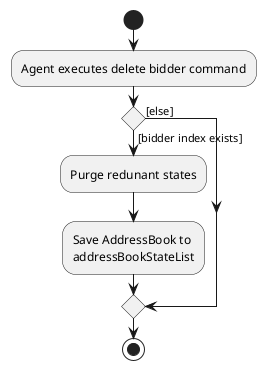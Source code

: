 @startuml
start
:Agent executes delete bidder command;

'Since the beta syntax does not support placing the condition outside the
'diamond we place it as the true branch instead.

if () then ([bidder index exists])
    :Purge redunant states;
    :Save AddressBook to
    addressBookStateList;
else ([else])
endif
stop
@enduml
